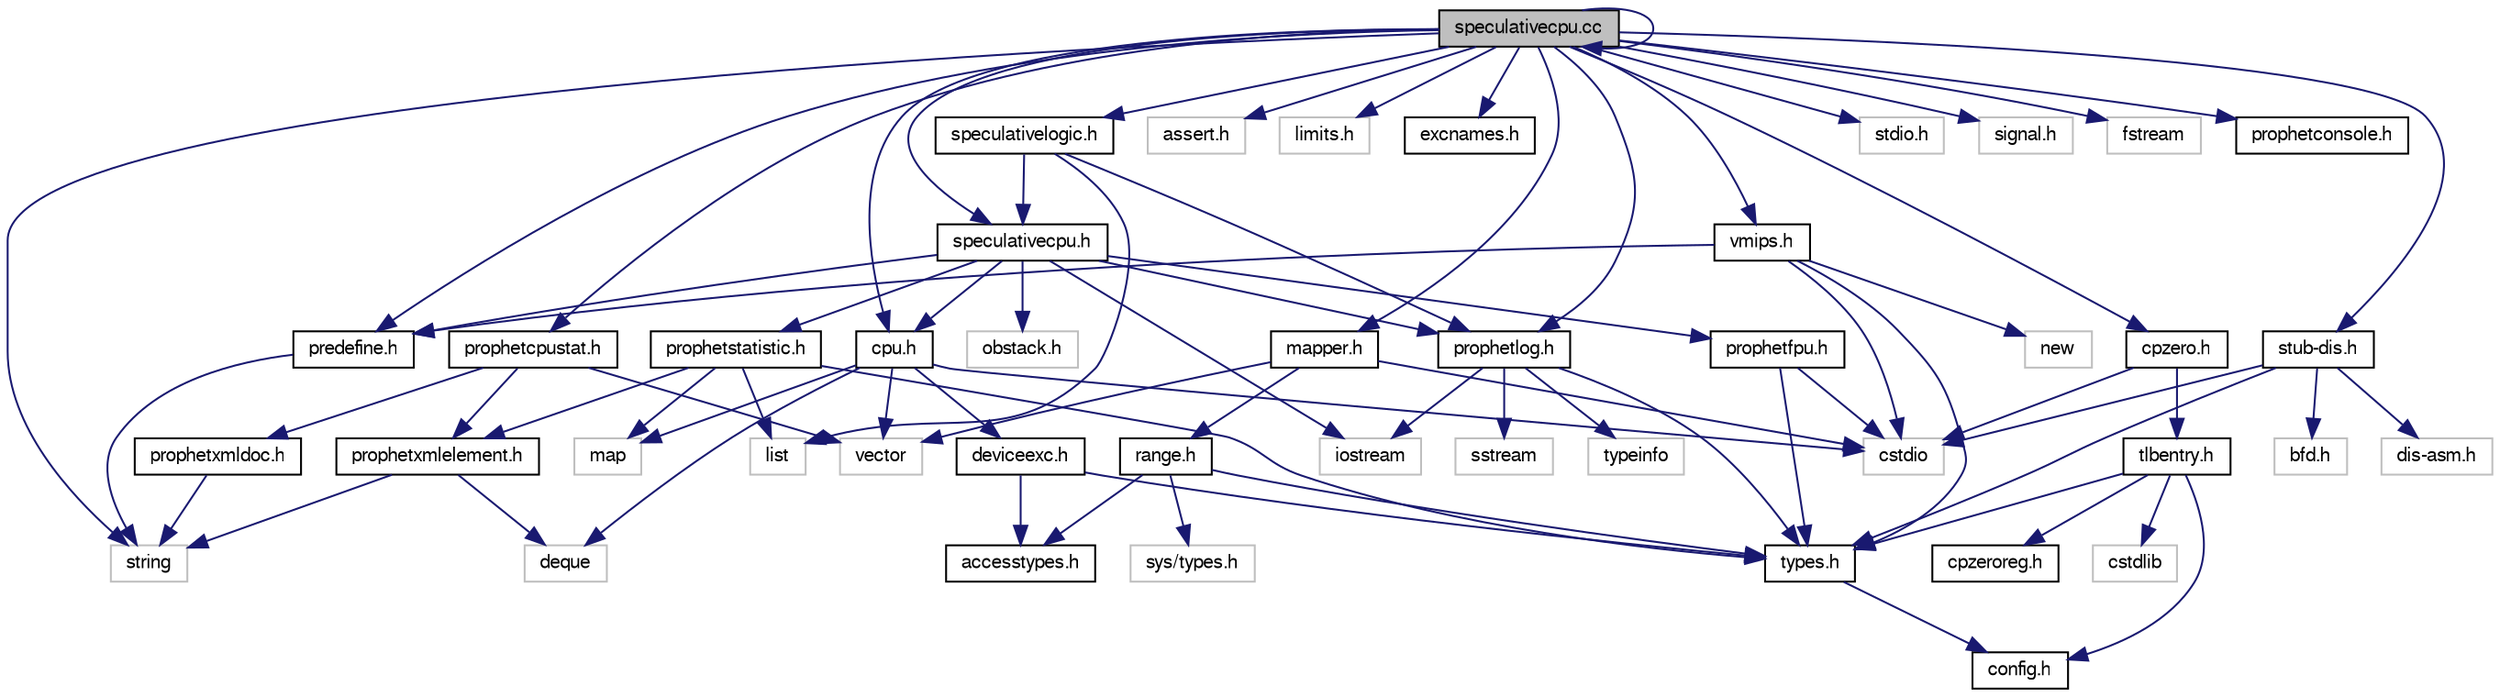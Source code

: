 digraph G
{
  edge [fontname="FreeSans",fontsize="10",labelfontname="FreeSans",labelfontsize="10"];
  node [fontname="FreeSans",fontsize="10",shape=record];
  Node1 [label="speculativecpu.cc",height=0.2,width=0.4,color="black", fillcolor="grey75", style="filled" fontcolor="black"];
  Node1 -> Node2 [color="midnightblue",fontsize="10",style="solid"];
  Node2 [label="cpu.h",height=0.2,width=0.4,color="black", fillcolor="white", style="filled",URL="$cpu_8h.html"];
  Node2 -> Node3 [color="midnightblue",fontsize="10",style="solid"];
  Node3 [label="deviceexc.h",height=0.2,width=0.4,color="black", fillcolor="white", style="filled",URL="$deviceexc_8h.html"];
  Node3 -> Node4 [color="midnightblue",fontsize="10",style="solid"];
  Node4 [label="accesstypes.h",height=0.2,width=0.4,color="black", fillcolor="white", style="filled",URL="$accesstypes_8h.html"];
  Node3 -> Node5 [color="midnightblue",fontsize="10",style="solid"];
  Node5 [label="types.h",height=0.2,width=0.4,color="black", fillcolor="white", style="filled",URL="$types_8h.html"];
  Node5 -> Node6 [color="midnightblue",fontsize="10",style="solid"];
  Node6 [label="config.h",height=0.2,width=0.4,color="black", fillcolor="white", style="filled",URL="$config_8h.html"];
  Node2 -> Node7 [color="midnightblue",fontsize="10",style="solid"];
  Node7 [label="cstdio",height=0.2,width=0.4,color="grey75", fillcolor="white", style="filled"];
  Node2 -> Node8 [color="midnightblue",fontsize="10",style="solid"];
  Node8 [label="deque",height=0.2,width=0.4,color="grey75", fillcolor="white", style="filled"];
  Node2 -> Node9 [color="midnightblue",fontsize="10",style="solid"];
  Node9 [label="map",height=0.2,width=0.4,color="grey75", fillcolor="white", style="filled"];
  Node2 -> Node10 [color="midnightblue",fontsize="10",style="solid"];
  Node10 [label="vector",height=0.2,width=0.4,color="grey75", fillcolor="white", style="filled"];
  Node1 -> Node11 [color="midnightblue",fontsize="10",style="solid"];
  Node11 [label="speculativecpu.h",height=0.2,width=0.4,color="black", fillcolor="white", style="filled",URL="$speculativecpu_8h.html"];
  Node11 -> Node2 [color="midnightblue",fontsize="10",style="solid"];
  Node11 -> Node12 [color="midnightblue",fontsize="10",style="solid"];
  Node12 [label="obstack.h",height=0.2,width=0.4,color="grey75", fillcolor="white", style="filled"];
  Node11 -> Node13 [color="midnightblue",fontsize="10",style="solid"];
  Node13 [label="predefine.h",height=0.2,width=0.4,color="black", fillcolor="white", style="filled",URL="$predefine_8h.html"];
  Node13 -> Node14 [color="midnightblue",fontsize="10",style="solid"];
  Node14 [label="string",height=0.2,width=0.4,color="grey75", fillcolor="white", style="filled"];
  Node11 -> Node15 [color="midnightblue",fontsize="10",style="solid"];
  Node15 [label="prophetlog.h",height=0.2,width=0.4,color="black", fillcolor="white", style="filled",URL="$prophetlog_8h.html"];
  Node15 -> Node16 [color="midnightblue",fontsize="10",style="solid"];
  Node16 [label="sstream",height=0.2,width=0.4,color="grey75", fillcolor="white", style="filled"];
  Node15 -> Node17 [color="midnightblue",fontsize="10",style="solid"];
  Node17 [label="iostream",height=0.2,width=0.4,color="grey75", fillcolor="white", style="filled"];
  Node15 -> Node18 [color="midnightblue",fontsize="10",style="solid"];
  Node18 [label="typeinfo",height=0.2,width=0.4,color="grey75", fillcolor="white", style="filled"];
  Node15 -> Node5 [color="midnightblue",fontsize="10",style="solid"];
  Node11 -> Node19 [color="midnightblue",fontsize="10",style="solid"];
  Node19 [label="prophetstatistic.h",height=0.2,width=0.4,color="black", fillcolor="white", style="filled",URL="$prophetstatistic_8h.html"];
  Node19 -> Node20 [color="midnightblue",fontsize="10",style="solid"];
  Node20 [label="prophetxmlelement.h",height=0.2,width=0.4,color="black", fillcolor="white", style="filled",URL="$prophetxmlelement_8h.html"];
  Node20 -> Node8 [color="midnightblue",fontsize="10",style="solid"];
  Node20 -> Node14 [color="midnightblue",fontsize="10",style="solid"];
  Node19 -> Node21 [color="midnightblue",fontsize="10",style="solid"];
  Node21 [label="list",height=0.2,width=0.4,color="grey75", fillcolor="white", style="filled"];
  Node19 -> Node9 [color="midnightblue",fontsize="10",style="solid"];
  Node19 -> Node5 [color="midnightblue",fontsize="10",style="solid"];
  Node11 -> Node22 [color="midnightblue",fontsize="10",style="solid"];
  Node22 [label="prophetfpu.h",height=0.2,width=0.4,color="black", fillcolor="white", style="filled",URL="$prophetfpu_8h.html"];
  Node22 -> Node7 [color="midnightblue",fontsize="10",style="solid"];
  Node22 -> Node5 [color="midnightblue",fontsize="10",style="solid"];
  Node11 -> Node17 [color="midnightblue",fontsize="10",style="solid"];
  Node1 -> Node23 [color="midnightblue",fontsize="10",style="solid"];
  Node23 [label="speculativelogic.h",height=0.2,width=0.4,color="black", fillcolor="white", style="filled",URL="$speculativelogic_8h.html"];
  Node23 -> Node11 [color="midnightblue",fontsize="10",style="solid"];
  Node23 -> Node21 [color="midnightblue",fontsize="10",style="solid"];
  Node23 -> Node15 [color="midnightblue",fontsize="10",style="solid"];
  Node1 -> Node24 [color="midnightblue",fontsize="10",style="solid"];
  Node24 [label="assert.h",height=0.2,width=0.4,color="grey75", fillcolor="white", style="filled"];
  Node1 -> Node25 [color="midnightblue",fontsize="10",style="solid"];
  Node25 [label="limits.h",height=0.2,width=0.4,color="grey75", fillcolor="white", style="filled"];
  Node1 -> Node15 [color="midnightblue",fontsize="10",style="solid"];
  Node1 -> Node13 [color="midnightblue",fontsize="10",style="solid"];
  Node1 -> Node26 [color="midnightblue",fontsize="10",style="solid"];
  Node26 [label="excnames.h",height=0.2,width=0.4,color="black", fillcolor="white", style="filled",URL="$excnames_8h.html"];
  Node1 -> Node27 [color="midnightblue",fontsize="10",style="solid"];
  Node27 [label="cpzero.h",height=0.2,width=0.4,color="black", fillcolor="white", style="filled",URL="$cpzero_8h.html"];
  Node27 -> Node28 [color="midnightblue",fontsize="10",style="solid"];
  Node28 [label="tlbentry.h",height=0.2,width=0.4,color="black", fillcolor="white", style="filled",URL="$tlbentry_8h.html"];
  Node28 -> Node6 [color="midnightblue",fontsize="10",style="solid"];
  Node28 -> Node29 [color="midnightblue",fontsize="10",style="solid"];
  Node29 [label="cpzeroreg.h",height=0.2,width=0.4,color="black", fillcolor="white", style="filled",URL="$cpzeroreg_8h.html"];
  Node28 -> Node5 [color="midnightblue",fontsize="10",style="solid"];
  Node28 -> Node30 [color="midnightblue",fontsize="10",style="solid"];
  Node30 [label="cstdlib",height=0.2,width=0.4,color="grey75", fillcolor="white", style="filled"];
  Node27 -> Node7 [color="midnightblue",fontsize="10",style="solid"];
  Node1 -> Node31 [color="midnightblue",fontsize="10",style="solid"];
  Node31 [label="mapper.h",height=0.2,width=0.4,color="black", fillcolor="white", style="filled",URL="$mapper_8h.html"];
  Node31 -> Node32 [color="midnightblue",fontsize="10",style="solid"];
  Node32 [label="range.h",height=0.2,width=0.4,color="black", fillcolor="white", style="filled",URL="$range_8h.html"];
  Node32 -> Node4 [color="midnightblue",fontsize="10",style="solid"];
  Node32 -> Node5 [color="midnightblue",fontsize="10",style="solid"];
  Node32 -> Node33 [color="midnightblue",fontsize="10",style="solid"];
  Node33 [label="sys/types.h",height=0.2,width=0.4,color="grey75", fillcolor="white", style="filled"];
  Node31 -> Node7 [color="midnightblue",fontsize="10",style="solid"];
  Node31 -> Node10 [color="midnightblue",fontsize="10",style="solid"];
  Node1 -> Node34 [color="midnightblue",fontsize="10",style="solid"];
  Node34 [label="vmips.h",height=0.2,width=0.4,color="black", fillcolor="white", style="filled",URL="$vmips_8h.html"];
  Node34 -> Node5 [color="midnightblue",fontsize="10",style="solid"];
  Node34 -> Node7 [color="midnightblue",fontsize="10",style="solid"];
  Node34 -> Node35 [color="midnightblue",fontsize="10",style="solid"];
  Node35 [label="new",height=0.2,width=0.4,color="grey75", fillcolor="white", style="filled"];
  Node34 -> Node13 [color="midnightblue",fontsize="10",style="solid"];
  Node1 -> Node36 [color="midnightblue",fontsize="10",style="solid"];
  Node36 [label="stub-dis.h",height=0.2,width=0.4,color="black", fillcolor="white", style="filled",URL="$stub-dis_8h.html"];
  Node36 -> Node5 [color="midnightblue",fontsize="10",style="solid"];
  Node36 -> Node7 [color="midnightblue",fontsize="10",style="solid"];
  Node36 -> Node37 [color="midnightblue",fontsize="10",style="solid"];
  Node37 [label="bfd.h",height=0.2,width=0.4,color="grey75", fillcolor="white", style="filled"];
  Node36 -> Node38 [color="midnightblue",fontsize="10",style="solid"];
  Node38 [label="dis-asm.h",height=0.2,width=0.4,color="grey75", fillcolor="white", style="filled"];
  Node1 -> Node39 [color="midnightblue",fontsize="10",style="solid"];
  Node39 [label="stdio.h",height=0.2,width=0.4,color="grey75", fillcolor="white", style="filled"];
  Node1 -> Node40 [color="midnightblue",fontsize="10",style="solid"];
  Node40 [label="signal.h",height=0.2,width=0.4,color="grey75", fillcolor="white", style="filled"];
  Node1 -> Node41 [color="midnightblue",fontsize="10",style="solid"];
  Node41 [label="fstream",height=0.2,width=0.4,color="grey75", fillcolor="white", style="filled"];
  Node1 -> Node42 [color="midnightblue",fontsize="10",style="solid"];
  Node42 [label="prophetconsole.h",height=0.2,width=0.4,color="black", fillcolor="white", style="filled",URL="$prophetconsole_8h.html"];
  Node1 -> Node1 [color="midnightblue",fontsize="10",style="solid"];
  Node1 -> Node14 [color="midnightblue",fontsize="10",style="solid"];
  Node1 -> Node43 [color="midnightblue",fontsize="10",style="solid"];
  Node43 [label="prophetcpustat.h",height=0.2,width=0.4,color="black", fillcolor="white", style="filled",URL="$prophetcpustat_8h.html"];
  Node43 -> Node10 [color="midnightblue",fontsize="10",style="solid"];
  Node43 -> Node44 [color="midnightblue",fontsize="10",style="solid"];
  Node44 [label="prophetxmldoc.h",height=0.2,width=0.4,color="black", fillcolor="white", style="filled",URL="$prophetxmldoc_8h.html"];
  Node44 -> Node14 [color="midnightblue",fontsize="10",style="solid"];
  Node43 -> Node20 [color="midnightblue",fontsize="10",style="solid"];
}
